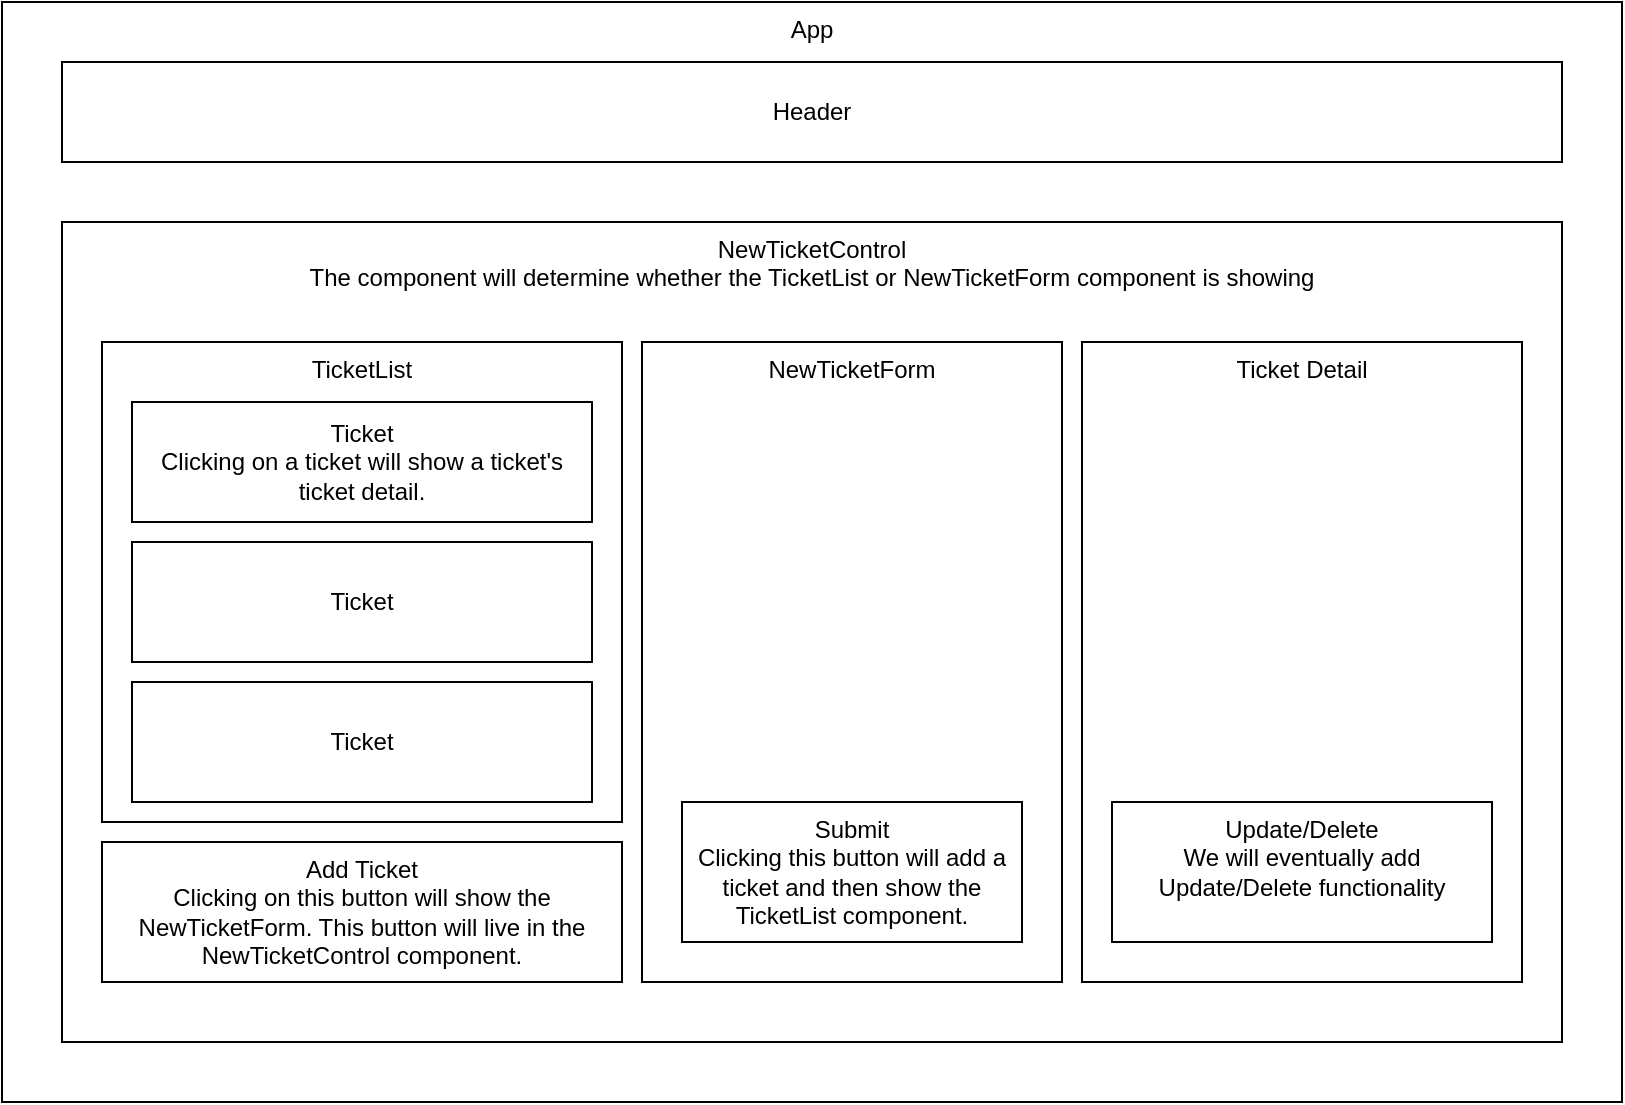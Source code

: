 <mxfile version="14.8.3" type="github">
  <diagram id="s1bC5ppiXoEt5R0zqFaq" name="Page-1">
    <mxGraphModel dx="1117" dy="769" grid="1" gridSize="10" guides="1" tooltips="1" connect="1" arrows="1" fold="1" page="1" pageScale="1" pageWidth="850" pageHeight="1100" math="0" shadow="0">
      <root>
        <mxCell id="0" />
        <mxCell id="1" parent="0" />
        <mxCell id="3lW47hw-iwdH1v94RYdx-1" value="App" style="rounded=0;whiteSpace=wrap;html=1;verticalAlign=top;" vertex="1" parent="1">
          <mxGeometry x="20" y="220" width="810" height="550" as="geometry" />
        </mxCell>
        <mxCell id="3lW47hw-iwdH1v94RYdx-2" value="NewTicketControl&lt;br&gt;The component will determine whether the TicketList or NewTicketForm component is showing" style="rounded=0;whiteSpace=wrap;html=1;verticalAlign=top;" vertex="1" parent="1">
          <mxGeometry x="50" y="330" width="750" height="410" as="geometry" />
        </mxCell>
        <mxCell id="3lW47hw-iwdH1v94RYdx-3" value="Header" style="rounded=0;whiteSpace=wrap;html=1;verticalAlign=middle;" vertex="1" parent="1">
          <mxGeometry x="50" y="250" width="750" height="50" as="geometry" />
        </mxCell>
        <mxCell id="3lW47hw-iwdH1v94RYdx-4" value="TicketList" style="rounded=0;whiteSpace=wrap;html=1;verticalAlign=top;" vertex="1" parent="1">
          <mxGeometry x="70" y="390" width="260" height="240" as="geometry" />
        </mxCell>
        <mxCell id="3lW47hw-iwdH1v94RYdx-5" value="NewTicketForm" style="rounded=0;whiteSpace=wrap;html=1;verticalAlign=top;" vertex="1" parent="1">
          <mxGeometry x="340" y="390" width="210" height="320" as="geometry" />
        </mxCell>
        <mxCell id="3lW47hw-iwdH1v94RYdx-6" value="Submit&lt;br&gt;Clicking this button will add a ticket and then show the TicketList component." style="rounded=0;whiteSpace=wrap;html=1;verticalAlign=top;" vertex="1" parent="1">
          <mxGeometry x="360" y="620" width="170" height="70" as="geometry" />
        </mxCell>
        <mxCell id="3lW47hw-iwdH1v94RYdx-7" value="Add Ticket&lt;br&gt;Clicking on this button will show the NewTicketForm. This button will live in the NewTicketControl component." style="rounded=0;whiteSpace=wrap;html=1;verticalAlign=top;" vertex="1" parent="1">
          <mxGeometry x="70" y="640" width="260" height="70" as="geometry" />
        </mxCell>
        <mxCell id="3lW47hw-iwdH1v94RYdx-8" value="Ticket&lt;br&gt;Clicking on a ticket will show a ticket&#39;s ticket detail." style="rounded=0;whiteSpace=wrap;html=1;verticalAlign=middle;" vertex="1" parent="1">
          <mxGeometry x="85" y="420" width="230" height="60" as="geometry" />
        </mxCell>
        <mxCell id="3lW47hw-iwdH1v94RYdx-9" value="Ticket" style="rounded=0;whiteSpace=wrap;html=1;verticalAlign=middle;" vertex="1" parent="1">
          <mxGeometry x="85" y="490" width="230" height="60" as="geometry" />
        </mxCell>
        <mxCell id="3lW47hw-iwdH1v94RYdx-10" value="Ticket" style="rounded=0;whiteSpace=wrap;html=1;verticalAlign=middle;" vertex="1" parent="1">
          <mxGeometry x="85" y="560" width="230" height="60" as="geometry" />
        </mxCell>
        <mxCell id="3lW47hw-iwdH1v94RYdx-11" value="Ticket Detail" style="rounded=0;whiteSpace=wrap;html=1;verticalAlign=top;" vertex="1" parent="1">
          <mxGeometry x="560" y="390" width="220" height="320" as="geometry" />
        </mxCell>
        <mxCell id="3lW47hw-iwdH1v94RYdx-12" value="Update/Delete&lt;br&gt;We will eventually add Update/Delete functionality" style="rounded=0;whiteSpace=wrap;html=1;verticalAlign=top;" vertex="1" parent="1">
          <mxGeometry x="575" y="620" width="190" height="70" as="geometry" />
        </mxCell>
      </root>
    </mxGraphModel>
  </diagram>
</mxfile>
